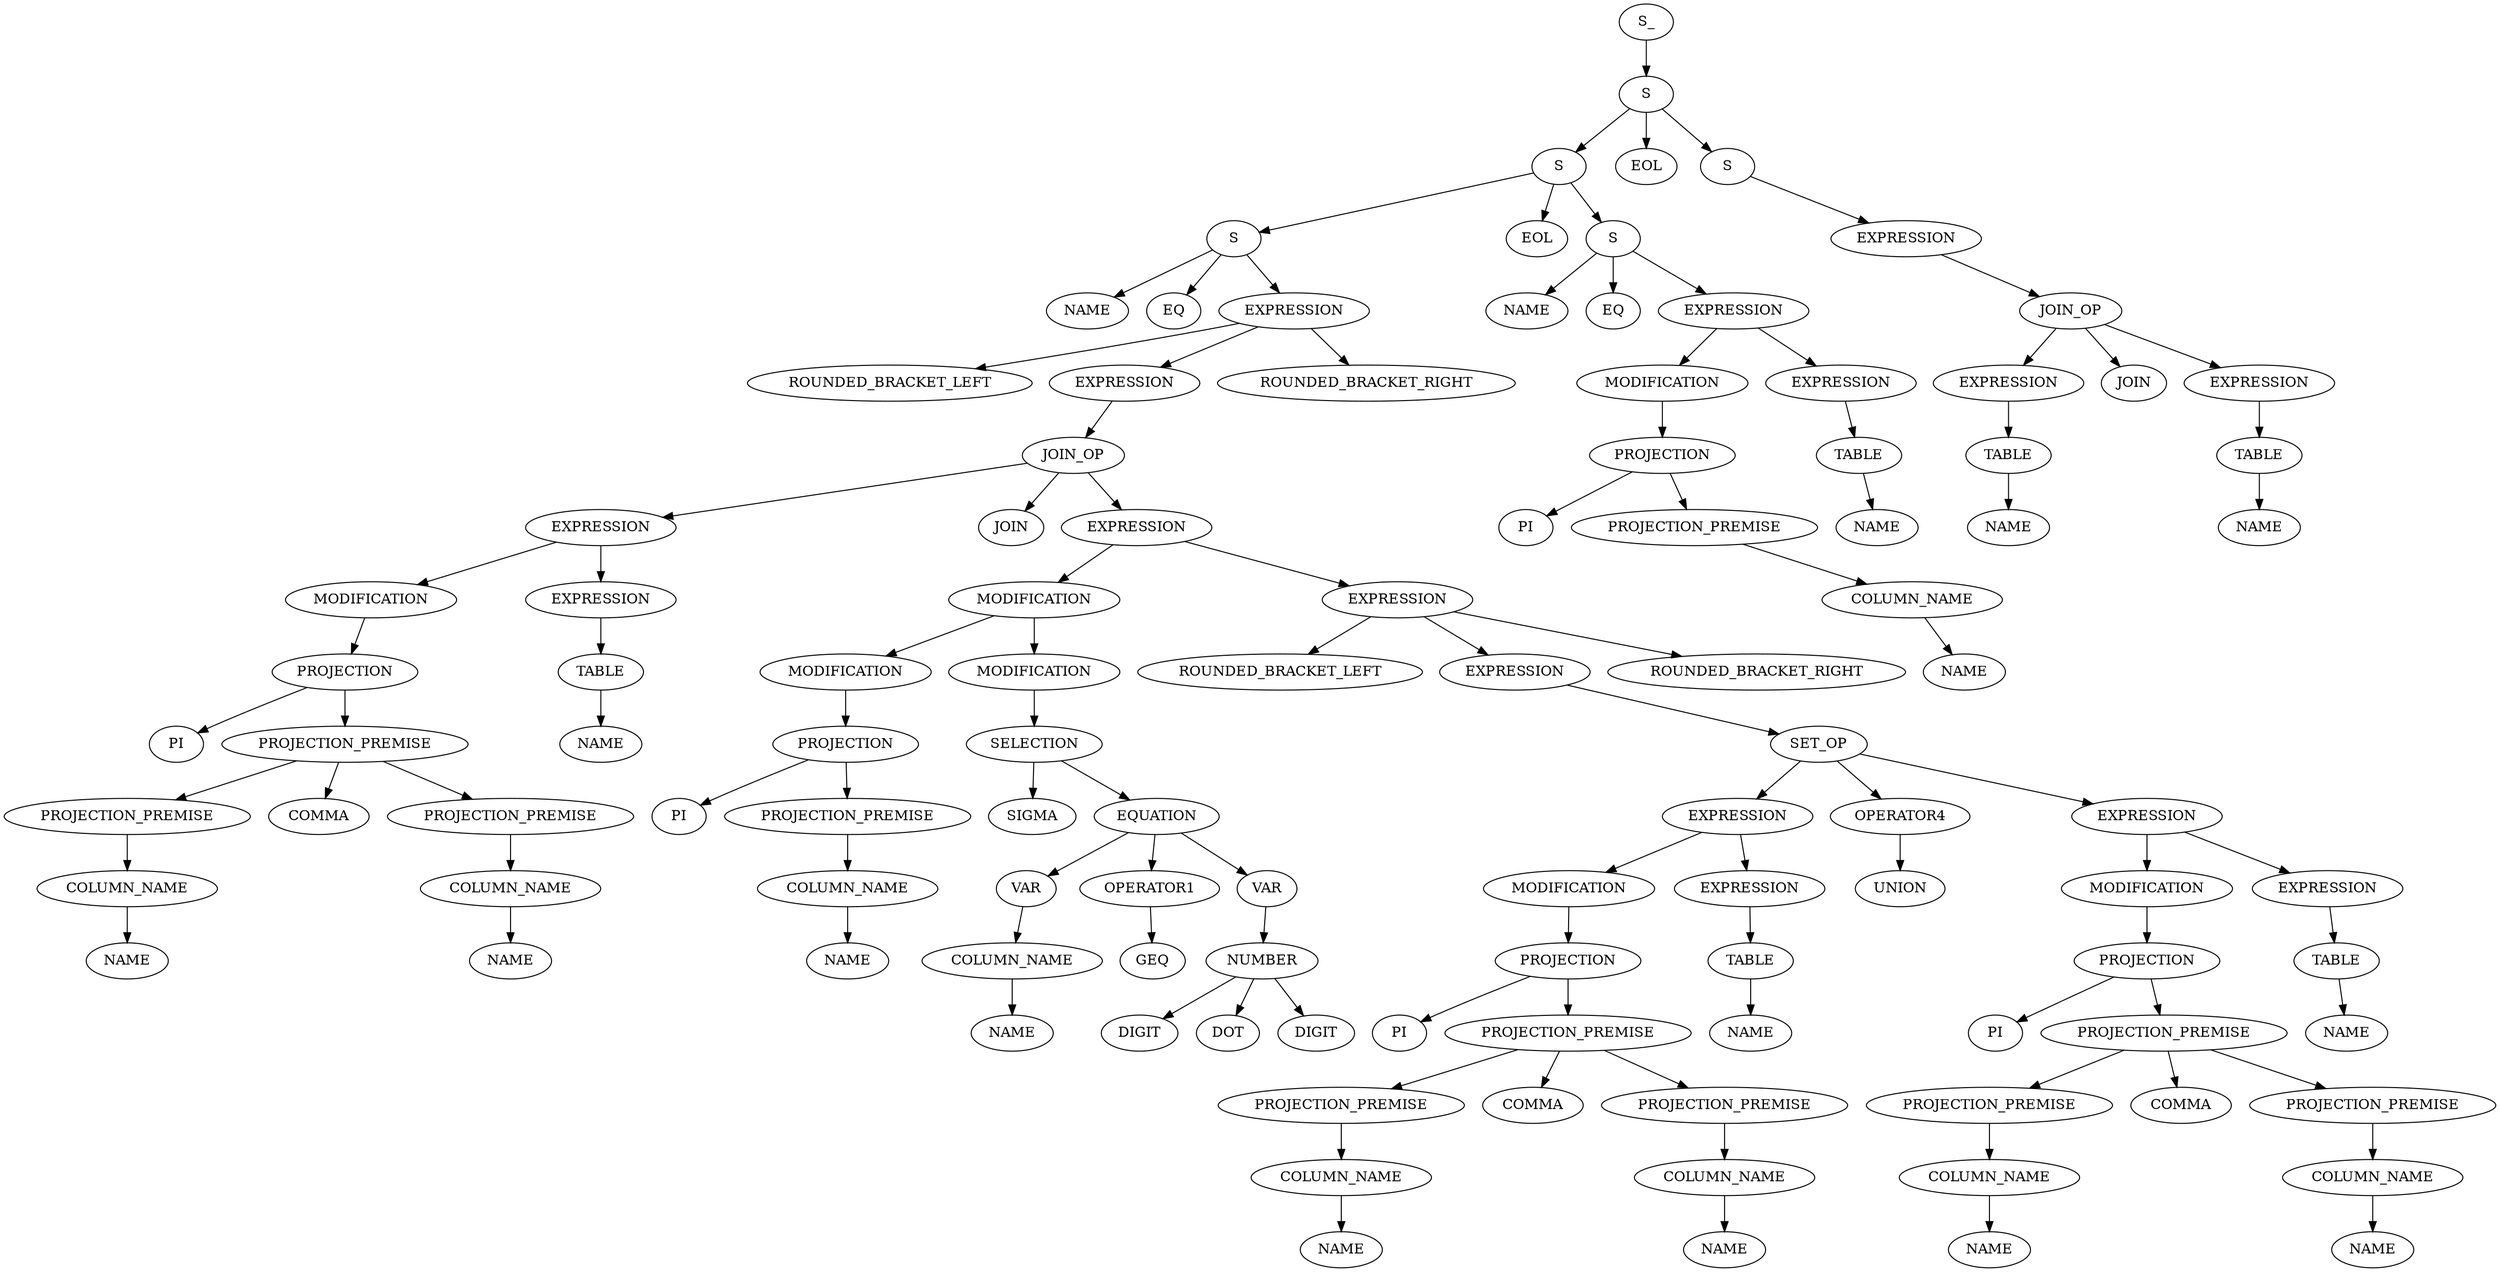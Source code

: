 digraph ParseTree {
  0 [label="S_"];
  0 -> 1
  1 [label="S"];
  1 -> 2
  2 [label="S"];
  2 -> 3
  3 [label="S"];
  3 -> 4
  4 [label="NAME"];
  3 -> 5
  5 [label="EQ"];
  3 -> 6
  6 [label="EXPRESSION"];
  6 -> 7
  7 [label="ROUNDED_BRACKET_LEFT"];
  6 -> 8
  8 [label="EXPRESSION"];
  8 -> 9
  9 [label="JOIN_OP"];
  9 -> 10
  10 [label="EXPRESSION"];
  10 -> 11
  11 [label="MODIFICATION"];
  11 -> 12
  12 [label="PROJECTION"];
  12 -> 13
  13 [label="PI"];
  12 -> 14
  14 [label="PROJECTION_PREMISE"];
  14 -> 15
  15 [label="PROJECTION_PREMISE"];
  15 -> 16
  16 [label="COLUMN_NAME"];
  16 -> 17
  17 [label="NAME"];
  14 -> 18
  18 [label="COMMA"];
  14 -> 19
  19 [label="PROJECTION_PREMISE"];
  19 -> 20
  20 [label="COLUMN_NAME"];
  20 -> 21
  21 [label="NAME"];
  10 -> 22
  22 [label="EXPRESSION"];
  22 -> 23
  23 [label="TABLE"];
  23 -> 24
  24 [label="NAME"];
  9 -> 25
  25 [label="JOIN"];
  9 -> 26
  26 [label="EXPRESSION"];
  26 -> 27
  27 [label="MODIFICATION"];
  27 -> 28
  28 [label="MODIFICATION"];
  28 -> 29
  29 [label="PROJECTION"];
  29 -> 30
  30 [label="PI"];
  29 -> 31
  31 [label="PROJECTION_PREMISE"];
  31 -> 32
  32 [label="COLUMN_NAME"];
  32 -> 33
  33 [label="NAME"];
  27 -> 34
  34 [label="MODIFICATION"];
  34 -> 35
  35 [label="SELECTION"];
  35 -> 36
  36 [label="SIGMA"];
  35 -> 37
  37 [label="EQUATION"];
  37 -> 38
  38 [label="VAR"];
  38 -> 39
  39 [label="COLUMN_NAME"];
  39 -> 40
  40 [label="NAME"];
  37 -> 41
  41 [label="OPERATOR1"];
  41 -> 42
  42 [label="GEQ"];
  37 -> 43
  43 [label="VAR"];
  43 -> 44
  44 [label="NUMBER"];
  44 -> 45
  45 [label="DIGIT"];
  44 -> 46
  46 [label="DOT"];
  44 -> 47
  47 [label="DIGIT"];
  26 -> 48
  48 [label="EXPRESSION"];
  48 -> 49
  49 [label="ROUNDED_BRACKET_LEFT"];
  48 -> 50
  50 [label="EXPRESSION"];
  50 -> 51
  51 [label="SET_OP"];
  51 -> 52
  52 [label="EXPRESSION"];
  52 -> 53
  53 [label="MODIFICATION"];
  53 -> 54
  54 [label="PROJECTION"];
  54 -> 55
  55 [label="PI"];
  54 -> 56
  56 [label="PROJECTION_PREMISE"];
  56 -> 57
  57 [label="PROJECTION_PREMISE"];
  57 -> 58
  58 [label="COLUMN_NAME"];
  58 -> 59
  59 [label="NAME"];
  56 -> 60
  60 [label="COMMA"];
  56 -> 61
  61 [label="PROJECTION_PREMISE"];
  61 -> 62
  62 [label="COLUMN_NAME"];
  62 -> 63
  63 [label="NAME"];
  52 -> 64
  64 [label="EXPRESSION"];
  64 -> 65
  65 [label="TABLE"];
  65 -> 66
  66 [label="NAME"];
  51 -> 67
  67 [label="OPERATOR4"];
  67 -> 68
  68 [label="UNION"];
  51 -> 69
  69 [label="EXPRESSION"];
  69 -> 70
  70 [label="MODIFICATION"];
  70 -> 71
  71 [label="PROJECTION"];
  71 -> 72
  72 [label="PI"];
  71 -> 73
  73 [label="PROJECTION_PREMISE"];
  73 -> 74
  74 [label="PROJECTION_PREMISE"];
  74 -> 75
  75 [label="COLUMN_NAME"];
  75 -> 76
  76 [label="NAME"];
  73 -> 77
  77 [label="COMMA"];
  73 -> 78
  78 [label="PROJECTION_PREMISE"];
  78 -> 79
  79 [label="COLUMN_NAME"];
  79 -> 80
  80 [label="NAME"];
  69 -> 81
  81 [label="EXPRESSION"];
  81 -> 82
  82 [label="TABLE"];
  82 -> 83
  83 [label="NAME"];
  48 -> 84
  84 [label="ROUNDED_BRACKET_RIGHT"];
  6 -> 85
  85 [label="ROUNDED_BRACKET_RIGHT"];
  2 -> 86
  86 [label="EOL"];
  2 -> 87
  87 [label="S"];
  87 -> 88
  88 [label="NAME"];
  87 -> 89
  89 [label="EQ"];
  87 -> 90
  90 [label="EXPRESSION"];
  90 -> 91
  91 [label="MODIFICATION"];
  91 -> 92
  92 [label="PROJECTION"];
  92 -> 93
  93 [label="PI"];
  92 -> 94
  94 [label="PROJECTION_PREMISE"];
  94 -> 95
  95 [label="COLUMN_NAME"];
  95 -> 96
  96 [label="NAME"];
  90 -> 97
  97 [label="EXPRESSION"];
  97 -> 98
  98 [label="TABLE"];
  98 -> 99
  99 [label="NAME"];
  1 -> 100
  100 [label="EOL"];
  1 -> 101
  101 [label="S"];
  101 -> 102
  102 [label="EXPRESSION"];
  102 -> 103
  103 [label="JOIN_OP"];
  103 -> 104
  104 [label="EXPRESSION"];
  104 -> 105
  105 [label="TABLE"];
  105 -> 106
  106 [label="NAME"];
  103 -> 107
  107 [label="JOIN"];
  103 -> 108
  108 [label="EXPRESSION"];
  108 -> 109
  109 [label="TABLE"];
  109 -> 110
  110 [label="NAME"];
}
